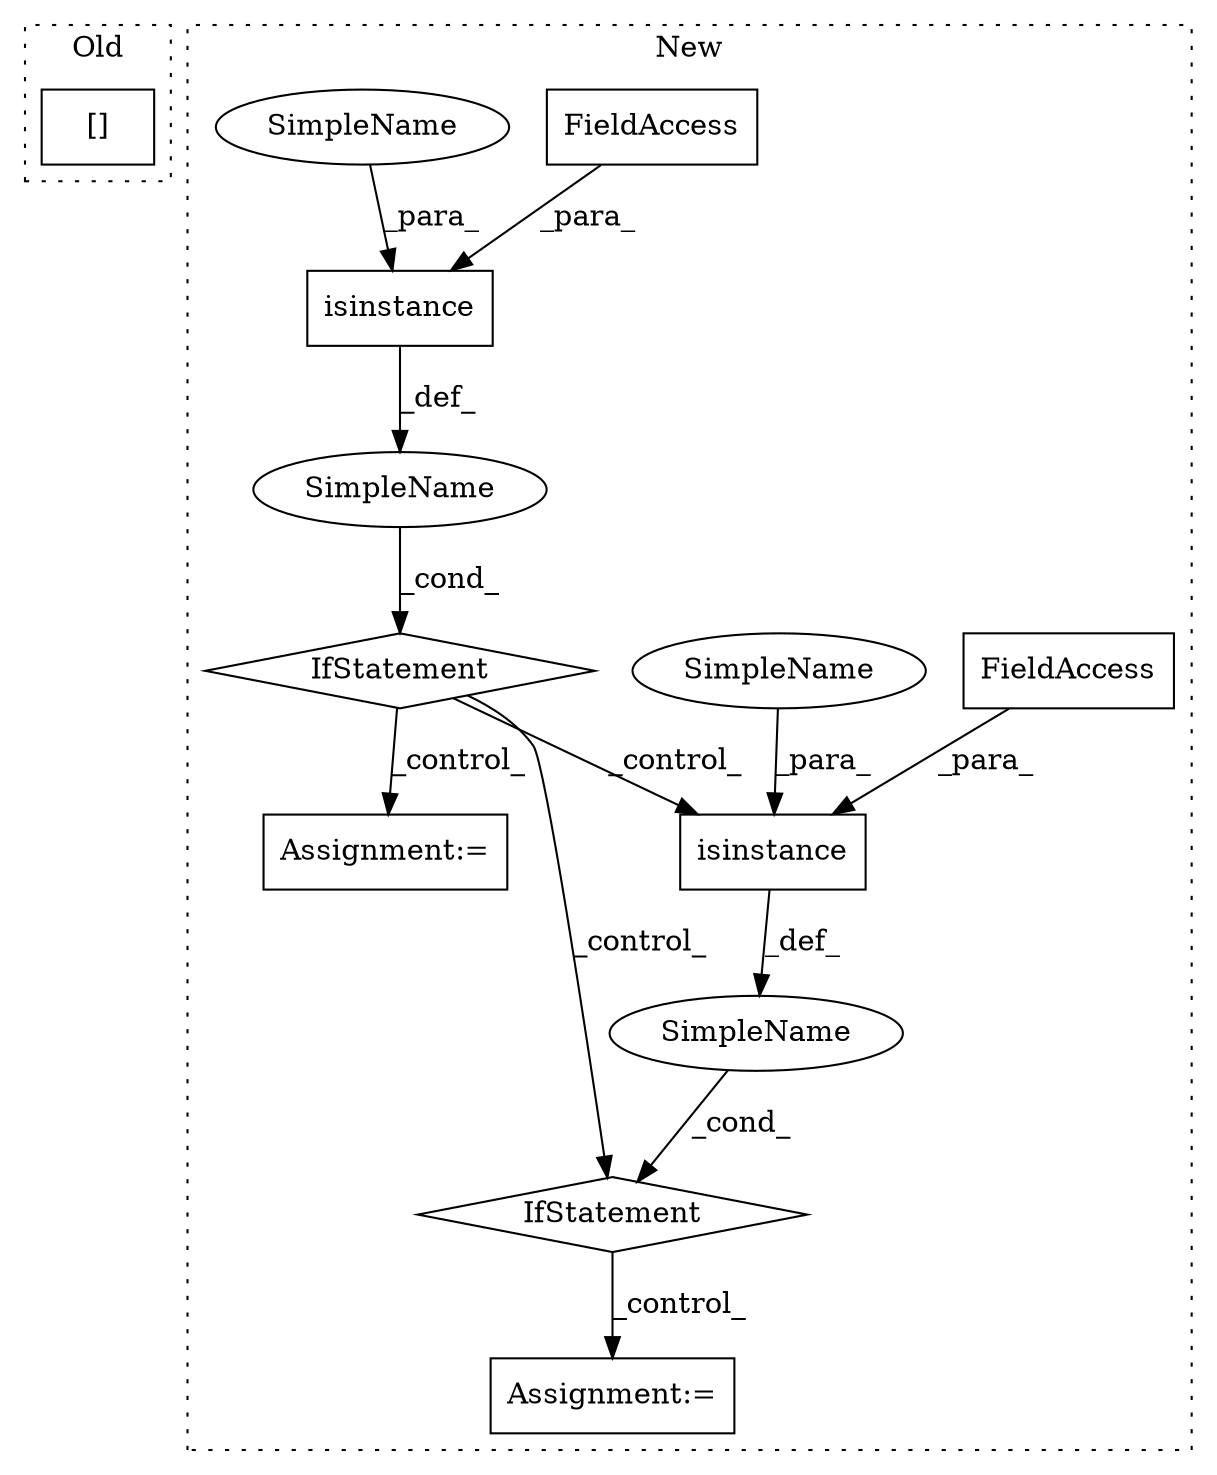 digraph G {
subgraph cluster0 {
1 [label="[]" a="2" s="6049,6073" l="7,1" shape="box"];
label = "Old";
style="dotted";
}
subgraph cluster1 {
2 [label="isinstance" a="32" s="12720,12741" l="11,1" shape="box"];
3 [label="IfStatement" a="25" s="12716,12742" l="4,2" shape="diamond"];
4 [label="Assignment:=" a="7" s="12810" l="1" shape="box"];
5 [label="SimpleName" a="42" s="" l="" shape="ellipse"];
6 [label="FieldAccess" a="22" s="12737" l="4" shape="box"];
7 [label="SimpleName" a="42" s="" l="" shape="ellipse"];
8 [label="IfStatement" a="25" s="12575,12601" l="4,2" shape="diamond"];
9 [label="Assignment:=" a="7" s="12658" l="1" shape="box"];
10 [label="isinstance" a="32" s="12579,12600" l="11,1" shape="box"];
11 [label="FieldAccess" a="22" s="12596" l="4" shape="box"];
12 [label="SimpleName" a="42" s="12731" l="5" shape="ellipse"];
13 [label="SimpleName" a="42" s="12590" l="5" shape="ellipse"];
label = "New";
style="dotted";
}
2 -> 5 [label="_def_"];
3 -> 4 [label="_control_"];
5 -> 3 [label="_cond_"];
6 -> 2 [label="_para_"];
7 -> 8 [label="_cond_"];
8 -> 3 [label="_control_"];
8 -> 9 [label="_control_"];
8 -> 2 [label="_control_"];
10 -> 7 [label="_def_"];
11 -> 10 [label="_para_"];
12 -> 2 [label="_para_"];
13 -> 10 [label="_para_"];
}